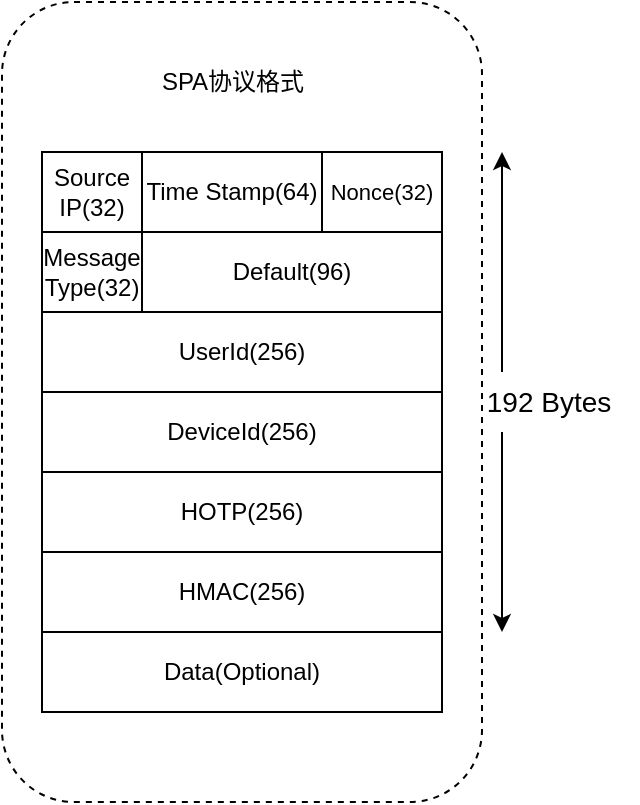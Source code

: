 <mxfile version="21.6.2" type="github">
  <diagram name="第 1 页" id="qGIdX1olKemFDS8tXgz6">
    <mxGraphModel dx="989" dy="517" grid="1" gridSize="10" guides="1" tooltips="1" connect="1" arrows="1" fold="1" page="1" pageScale="1" pageWidth="827" pageHeight="1169" math="0" shadow="0">
      <root>
        <mxCell id="0" />
        <mxCell id="1" parent="0" />
        <mxCell id="s9OYYba4y8QbkQLgZbTi-22" value="" style="rounded=1;whiteSpace=wrap;html=1;dashed=1;" vertex="1" parent="1">
          <mxGeometry x="140" y="175" width="240" height="400" as="geometry" />
        </mxCell>
        <mxCell id="s9OYYba4y8QbkQLgZbTi-2" value="&lt;font style=&quot;font-size: 12px;&quot;&gt;Source IP(32)&lt;/font&gt;" style="rounded=0;whiteSpace=wrap;html=1;" vertex="1" parent="1">
          <mxGeometry x="160" y="250" width="50" height="40" as="geometry" />
        </mxCell>
        <mxCell id="s9OYYba4y8QbkQLgZbTi-4" value="&lt;font style=&quot;font-size: 12px;&quot;&gt;Time Stamp(64)&lt;/font&gt;" style="rounded=0;whiteSpace=wrap;html=1;" vertex="1" parent="1">
          <mxGeometry x="210" y="250" width="90" height="40" as="geometry" />
        </mxCell>
        <mxCell id="s9OYYba4y8QbkQLgZbTi-5" value="&lt;font style=&quot;font-size: 11px;&quot;&gt;Nonce(32)&lt;/font&gt;" style="rounded=0;whiteSpace=wrap;html=1;" vertex="1" parent="1">
          <mxGeometry x="300" y="250" width="60" height="40" as="geometry" />
        </mxCell>
        <mxCell id="s9OYYba4y8QbkQLgZbTi-6" value="&lt;font style=&quot;font-size: 12px;&quot;&gt;Message Type(32)&lt;/font&gt;" style="rounded=0;whiteSpace=wrap;html=1;" vertex="1" parent="1">
          <mxGeometry x="160" y="290" width="50" height="40" as="geometry" />
        </mxCell>
        <mxCell id="s9OYYba4y8QbkQLgZbTi-7" value="&lt;font style=&quot;font-size: 12px;&quot;&gt;Default(96)&lt;/font&gt;" style="rounded=0;whiteSpace=wrap;html=1;" vertex="1" parent="1">
          <mxGeometry x="210" y="290" width="150" height="40" as="geometry" />
        </mxCell>
        <mxCell id="s9OYYba4y8QbkQLgZbTi-8" value="&lt;font style=&quot;font-size: 12px;&quot;&gt;UserId(256)&lt;/font&gt;" style="rounded=0;whiteSpace=wrap;html=1;" vertex="1" parent="1">
          <mxGeometry x="160" y="330" width="200" height="40" as="geometry" />
        </mxCell>
        <mxCell id="s9OYYba4y8QbkQLgZbTi-9" value="&lt;font style=&quot;font-size: 12px;&quot;&gt;DeviceId(256)&lt;/font&gt;" style="rounded=0;whiteSpace=wrap;html=1;" vertex="1" parent="1">
          <mxGeometry x="160" y="370" width="200" height="40" as="geometry" />
        </mxCell>
        <mxCell id="s9OYYba4y8QbkQLgZbTi-10" value="&lt;font style=&quot;font-size: 12px;&quot;&gt;HOTP(256)&lt;/font&gt;" style="rounded=0;whiteSpace=wrap;html=1;" vertex="1" parent="1">
          <mxGeometry x="160" y="410" width="200" height="40" as="geometry" />
        </mxCell>
        <mxCell id="s9OYYba4y8QbkQLgZbTi-11" value="&lt;font style=&quot;font-size: 12px;&quot;&gt;HMAC(256)&lt;/font&gt;" style="rounded=0;whiteSpace=wrap;html=1;" vertex="1" parent="1">
          <mxGeometry x="160" y="450" width="200" height="40" as="geometry" />
        </mxCell>
        <mxCell id="s9OYYba4y8QbkQLgZbTi-12" value="&lt;font style=&quot;font-size: 12px;&quot;&gt;Data(Optional)&lt;/font&gt;" style="rounded=0;whiteSpace=wrap;html=1;" vertex="1" parent="1">
          <mxGeometry x="160" y="490" width="200" height="40" as="geometry" />
        </mxCell>
        <mxCell id="s9OYYba4y8QbkQLgZbTi-18" value="" style="endArrow=classic;html=1;rounded=0;" edge="1" parent="1">
          <mxGeometry width="50" height="50" relative="1" as="geometry">
            <mxPoint x="390" y="360" as="sourcePoint" />
            <mxPoint x="390" y="250" as="targetPoint" />
          </mxGeometry>
        </mxCell>
        <mxCell id="s9OYYba4y8QbkQLgZbTi-19" value="&lt;font style=&quot;font-size: 14px;&quot;&gt;192 Bytes&lt;/font&gt;" style="text;html=1;align=center;verticalAlign=middle;resizable=0;points=[];autosize=1;strokeColor=none;fillColor=none;" vertex="1" parent="1">
          <mxGeometry x="368" y="360" width="90" height="30" as="geometry" />
        </mxCell>
        <mxCell id="s9OYYba4y8QbkQLgZbTi-20" value="" style="endArrow=classic;html=1;rounded=0;" edge="1" parent="1">
          <mxGeometry width="50" height="50" relative="1" as="geometry">
            <mxPoint x="390" y="390" as="sourcePoint" />
            <mxPoint x="390" y="490" as="targetPoint" />
          </mxGeometry>
        </mxCell>
        <mxCell id="s9OYYba4y8QbkQLgZbTi-23" value="SPA协议格式" style="text;html=1;align=center;verticalAlign=middle;resizable=0;points=[];autosize=1;strokeColor=none;fillColor=none;" vertex="1" parent="1">
          <mxGeometry x="210" y="200" width="90" height="30" as="geometry" />
        </mxCell>
      </root>
    </mxGraphModel>
  </diagram>
</mxfile>
